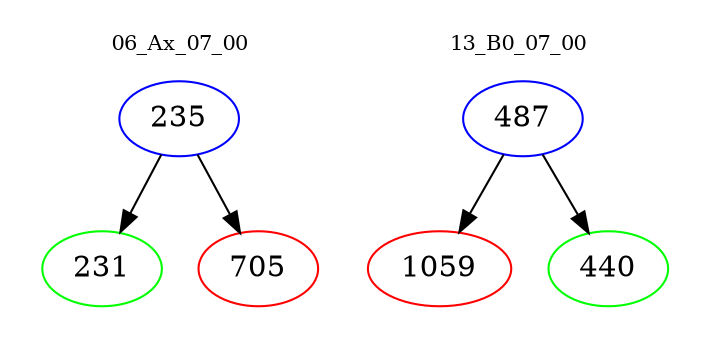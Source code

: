 digraph{
subgraph cluster_0 {
color = white
label = "06_Ax_07_00";
fontsize=10;
T0_235 [label="235", color="blue"]
T0_235 -> T0_231 [color="black"]
T0_231 [label="231", color="green"]
T0_235 -> T0_705 [color="black"]
T0_705 [label="705", color="red"]
}
subgraph cluster_1 {
color = white
label = "13_B0_07_00";
fontsize=10;
T1_487 [label="487", color="blue"]
T1_487 -> T1_1059 [color="black"]
T1_1059 [label="1059", color="red"]
T1_487 -> T1_440 [color="black"]
T1_440 [label="440", color="green"]
}
}
